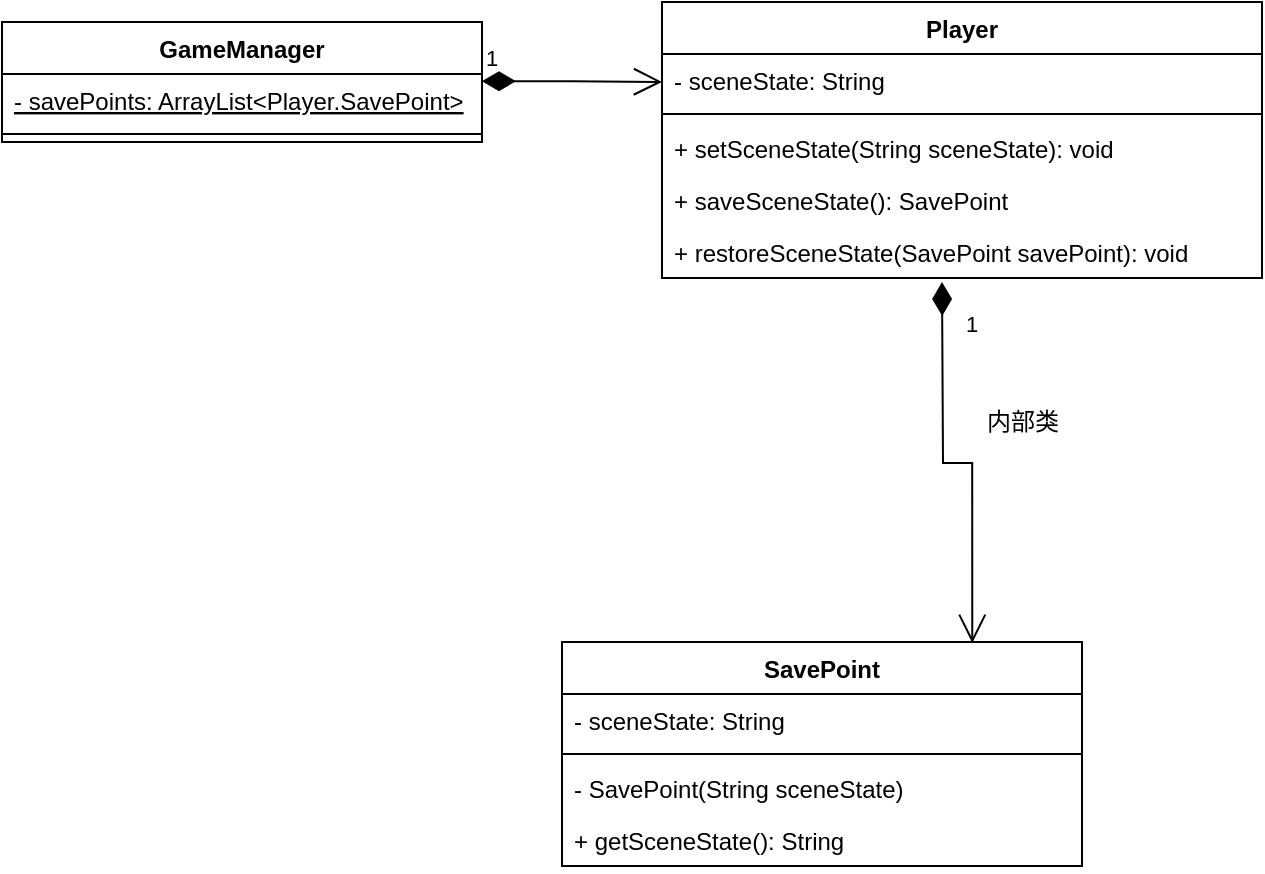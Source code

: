 <mxfile version="20.3.0" type="device"><diagram id="MqvDzO_GkdB76OJgSn7-" name="第 1 页"><mxGraphModel dx="826" dy="535" grid="1" gridSize="10" guides="1" tooltips="1" connect="1" arrows="1" fold="1" page="1" pageScale="1" pageWidth="827" pageHeight="1169" math="0" shadow="0"><root><mxCell id="0"/><mxCell id="1" parent="0"/><mxCell id="nQE4I9XgPLvnU1e9vKEu-1" value="Player" style="swimlane;fontStyle=1;align=center;verticalAlign=top;childLayout=stackLayout;horizontal=1;startSize=26;horizontalStack=0;resizeParent=1;resizeParentMax=0;resizeLast=0;collapsible=1;marginBottom=0;" parent="1" vertex="1"><mxGeometry x="370" y="80" width="300" height="138" as="geometry"/></mxCell><mxCell id="nQE4I9XgPLvnU1e9vKEu-2" value="- sceneState: String" style="text;strokeColor=none;fillColor=none;align=left;verticalAlign=top;spacingLeft=4;spacingRight=4;overflow=hidden;rotatable=0;points=[[0,0.5],[1,0.5]];portConstraint=eastwest;" parent="nQE4I9XgPLvnU1e9vKEu-1" vertex="1"><mxGeometry y="26" width="300" height="26" as="geometry"/></mxCell><mxCell id="nQE4I9XgPLvnU1e9vKEu-3" value="" style="line;strokeWidth=1;fillColor=none;align=left;verticalAlign=middle;spacingTop=-1;spacingLeft=3;spacingRight=3;rotatable=0;labelPosition=right;points=[];portConstraint=eastwest;strokeColor=inherit;" parent="nQE4I9XgPLvnU1e9vKEu-1" vertex="1"><mxGeometry y="52" width="300" height="8" as="geometry"/></mxCell><mxCell id="nQE4I9XgPLvnU1e9vKEu-4" value="+ setSceneState(String sceneState): void&#10;" style="text;strokeColor=none;fillColor=none;align=left;verticalAlign=top;spacingLeft=4;spacingRight=4;overflow=hidden;rotatable=0;points=[[0,0.5],[1,0.5]];portConstraint=eastwest;" parent="nQE4I9XgPLvnU1e9vKEu-1" vertex="1"><mxGeometry y="60" width="300" height="26" as="geometry"/></mxCell><mxCell id="nQE4I9XgPLvnU1e9vKEu-14" value="+ saveSceneState(): SavePoint&#10;" style="text;strokeColor=none;fillColor=none;align=left;verticalAlign=top;spacingLeft=4;spacingRight=4;overflow=hidden;rotatable=0;points=[[0,0.5],[1,0.5]];portConstraint=eastwest;" parent="nQE4I9XgPLvnU1e9vKEu-1" vertex="1"><mxGeometry y="86" width="300" height="26" as="geometry"/></mxCell><mxCell id="nQE4I9XgPLvnU1e9vKEu-13" value="+ restoreSceneState(SavePoint savePoint): void&#10;" style="text;strokeColor=none;fillColor=none;align=left;verticalAlign=top;spacingLeft=4;spacingRight=4;overflow=hidden;rotatable=0;points=[[0,0.5],[1,0.5]];portConstraint=eastwest;" parent="nQE4I9XgPLvnU1e9vKEu-1" vertex="1"><mxGeometry y="112" width="300" height="26" as="geometry"/></mxCell><mxCell id="nQE4I9XgPLvnU1e9vKEu-5" value="SavePoint" style="swimlane;fontStyle=1;align=center;verticalAlign=top;childLayout=stackLayout;horizontal=1;startSize=26;horizontalStack=0;resizeParent=1;resizeParentMax=0;resizeLast=0;collapsible=1;marginBottom=0;" parent="1" vertex="1"><mxGeometry x="320" y="400" width="260" height="112" as="geometry"/></mxCell><mxCell id="nQE4I9XgPLvnU1e9vKEu-6" value="- sceneState: String" style="text;strokeColor=none;fillColor=none;align=left;verticalAlign=top;spacingLeft=4;spacingRight=4;overflow=hidden;rotatable=0;points=[[0,0.5],[1,0.5]];portConstraint=eastwest;" parent="nQE4I9XgPLvnU1e9vKEu-5" vertex="1"><mxGeometry y="26" width="260" height="26" as="geometry"/></mxCell><mxCell id="nQE4I9XgPLvnU1e9vKEu-7" value="" style="line;strokeWidth=1;fillColor=none;align=left;verticalAlign=middle;spacingTop=-1;spacingLeft=3;spacingRight=3;rotatable=0;labelPosition=right;points=[];portConstraint=eastwest;strokeColor=inherit;" parent="nQE4I9XgPLvnU1e9vKEu-5" vertex="1"><mxGeometry y="52" width="260" height="8" as="geometry"/></mxCell><mxCell id="nQE4I9XgPLvnU1e9vKEu-19" value="- SavePoint(String sceneState)" style="text;strokeColor=none;fillColor=none;align=left;verticalAlign=top;spacingLeft=4;spacingRight=4;overflow=hidden;rotatable=0;points=[[0,0.5],[1,0.5]];portConstraint=eastwest;" parent="nQE4I9XgPLvnU1e9vKEu-5" vertex="1"><mxGeometry y="60" width="260" height="26" as="geometry"/></mxCell><mxCell id="nQE4I9XgPLvnU1e9vKEu-16" value="+ getSceneState(): String" style="text;strokeColor=none;fillColor=none;align=left;verticalAlign=top;spacingLeft=4;spacingRight=4;overflow=hidden;rotatable=0;points=[[0,0.5],[1,0.5]];portConstraint=eastwest;" parent="nQE4I9XgPLvnU1e9vKEu-5" vertex="1"><mxGeometry y="86" width="260" height="26" as="geometry"/></mxCell><mxCell id="nQE4I9XgPLvnU1e9vKEu-9" value="GameManager" style="swimlane;fontStyle=1;align=center;verticalAlign=top;childLayout=stackLayout;horizontal=1;startSize=26;horizontalStack=0;resizeParent=1;resizeParentMax=0;resizeLast=0;collapsible=1;marginBottom=0;" parent="1" vertex="1"><mxGeometry x="40" y="90" width="240" height="60" as="geometry"/></mxCell><mxCell id="nQE4I9XgPLvnU1e9vKEu-10" value="- savePoints: ArrayList&lt;Player.SavePoint&gt;" style="text;strokeColor=none;fillColor=none;align=left;verticalAlign=top;spacingLeft=4;spacingRight=4;overflow=hidden;rotatable=0;points=[[0,0.5],[1,0.5]];portConstraint=eastwest;fontStyle=4" parent="nQE4I9XgPLvnU1e9vKEu-9" vertex="1"><mxGeometry y="26" width="240" height="26" as="geometry"/></mxCell><mxCell id="nQE4I9XgPLvnU1e9vKEu-11" value="" style="line;strokeWidth=1;fillColor=none;align=left;verticalAlign=middle;spacingTop=-1;spacingLeft=3;spacingRight=3;rotatable=0;labelPosition=right;points=[];portConstraint=eastwest;strokeColor=inherit;" parent="nQE4I9XgPLvnU1e9vKEu-9" vertex="1"><mxGeometry y="52" width="240" height="8" as="geometry"/></mxCell><mxCell id="nQE4I9XgPLvnU1e9vKEu-18" value="1" style="endArrow=open;html=1;endSize=12;startArrow=diamondThin;startSize=14;startFill=1;edgeStyle=orthogonalEdgeStyle;align=left;verticalAlign=bottom;rounded=0;exitX=1;exitY=0.138;exitDx=0;exitDy=0;exitPerimeter=0;" parent="1" source="nQE4I9XgPLvnU1e9vKEu-10" edge="1"><mxGeometry x="-1" y="3" relative="1" as="geometry"><mxPoint x="330" y="270" as="sourcePoint"/><mxPoint x="370" y="120" as="targetPoint"/></mxGeometry></mxCell><mxCell id="udTOsrtzcB3r5e9MFV4Z-1" value="内部类" style="text;html=1;align=center;verticalAlign=middle;resizable=0;points=[];autosize=1;strokeColor=none;fillColor=none;" vertex="1" parent="1"><mxGeometry x="520" y="275" width="60" height="30" as="geometry"/></mxCell><mxCell id="udTOsrtzcB3r5e9MFV4Z-2" value="1" style="endArrow=open;html=1;endSize=12;startArrow=diamondThin;startSize=14;startFill=1;edgeStyle=orthogonalEdgeStyle;align=left;verticalAlign=bottom;rounded=0;entryX=0.789;entryY=0.004;entryDx=0;entryDy=0;entryPerimeter=0;" edge="1" parent="1" target="nQE4I9XgPLvnU1e9vKEu-5"><mxGeometry x="-0.693" y="10" relative="1" as="geometry"><mxPoint x="510" y="220" as="sourcePoint"/><mxPoint x="710" y="289.5" as="targetPoint"/><mxPoint as="offset"/></mxGeometry></mxCell></root></mxGraphModel></diagram></mxfile>